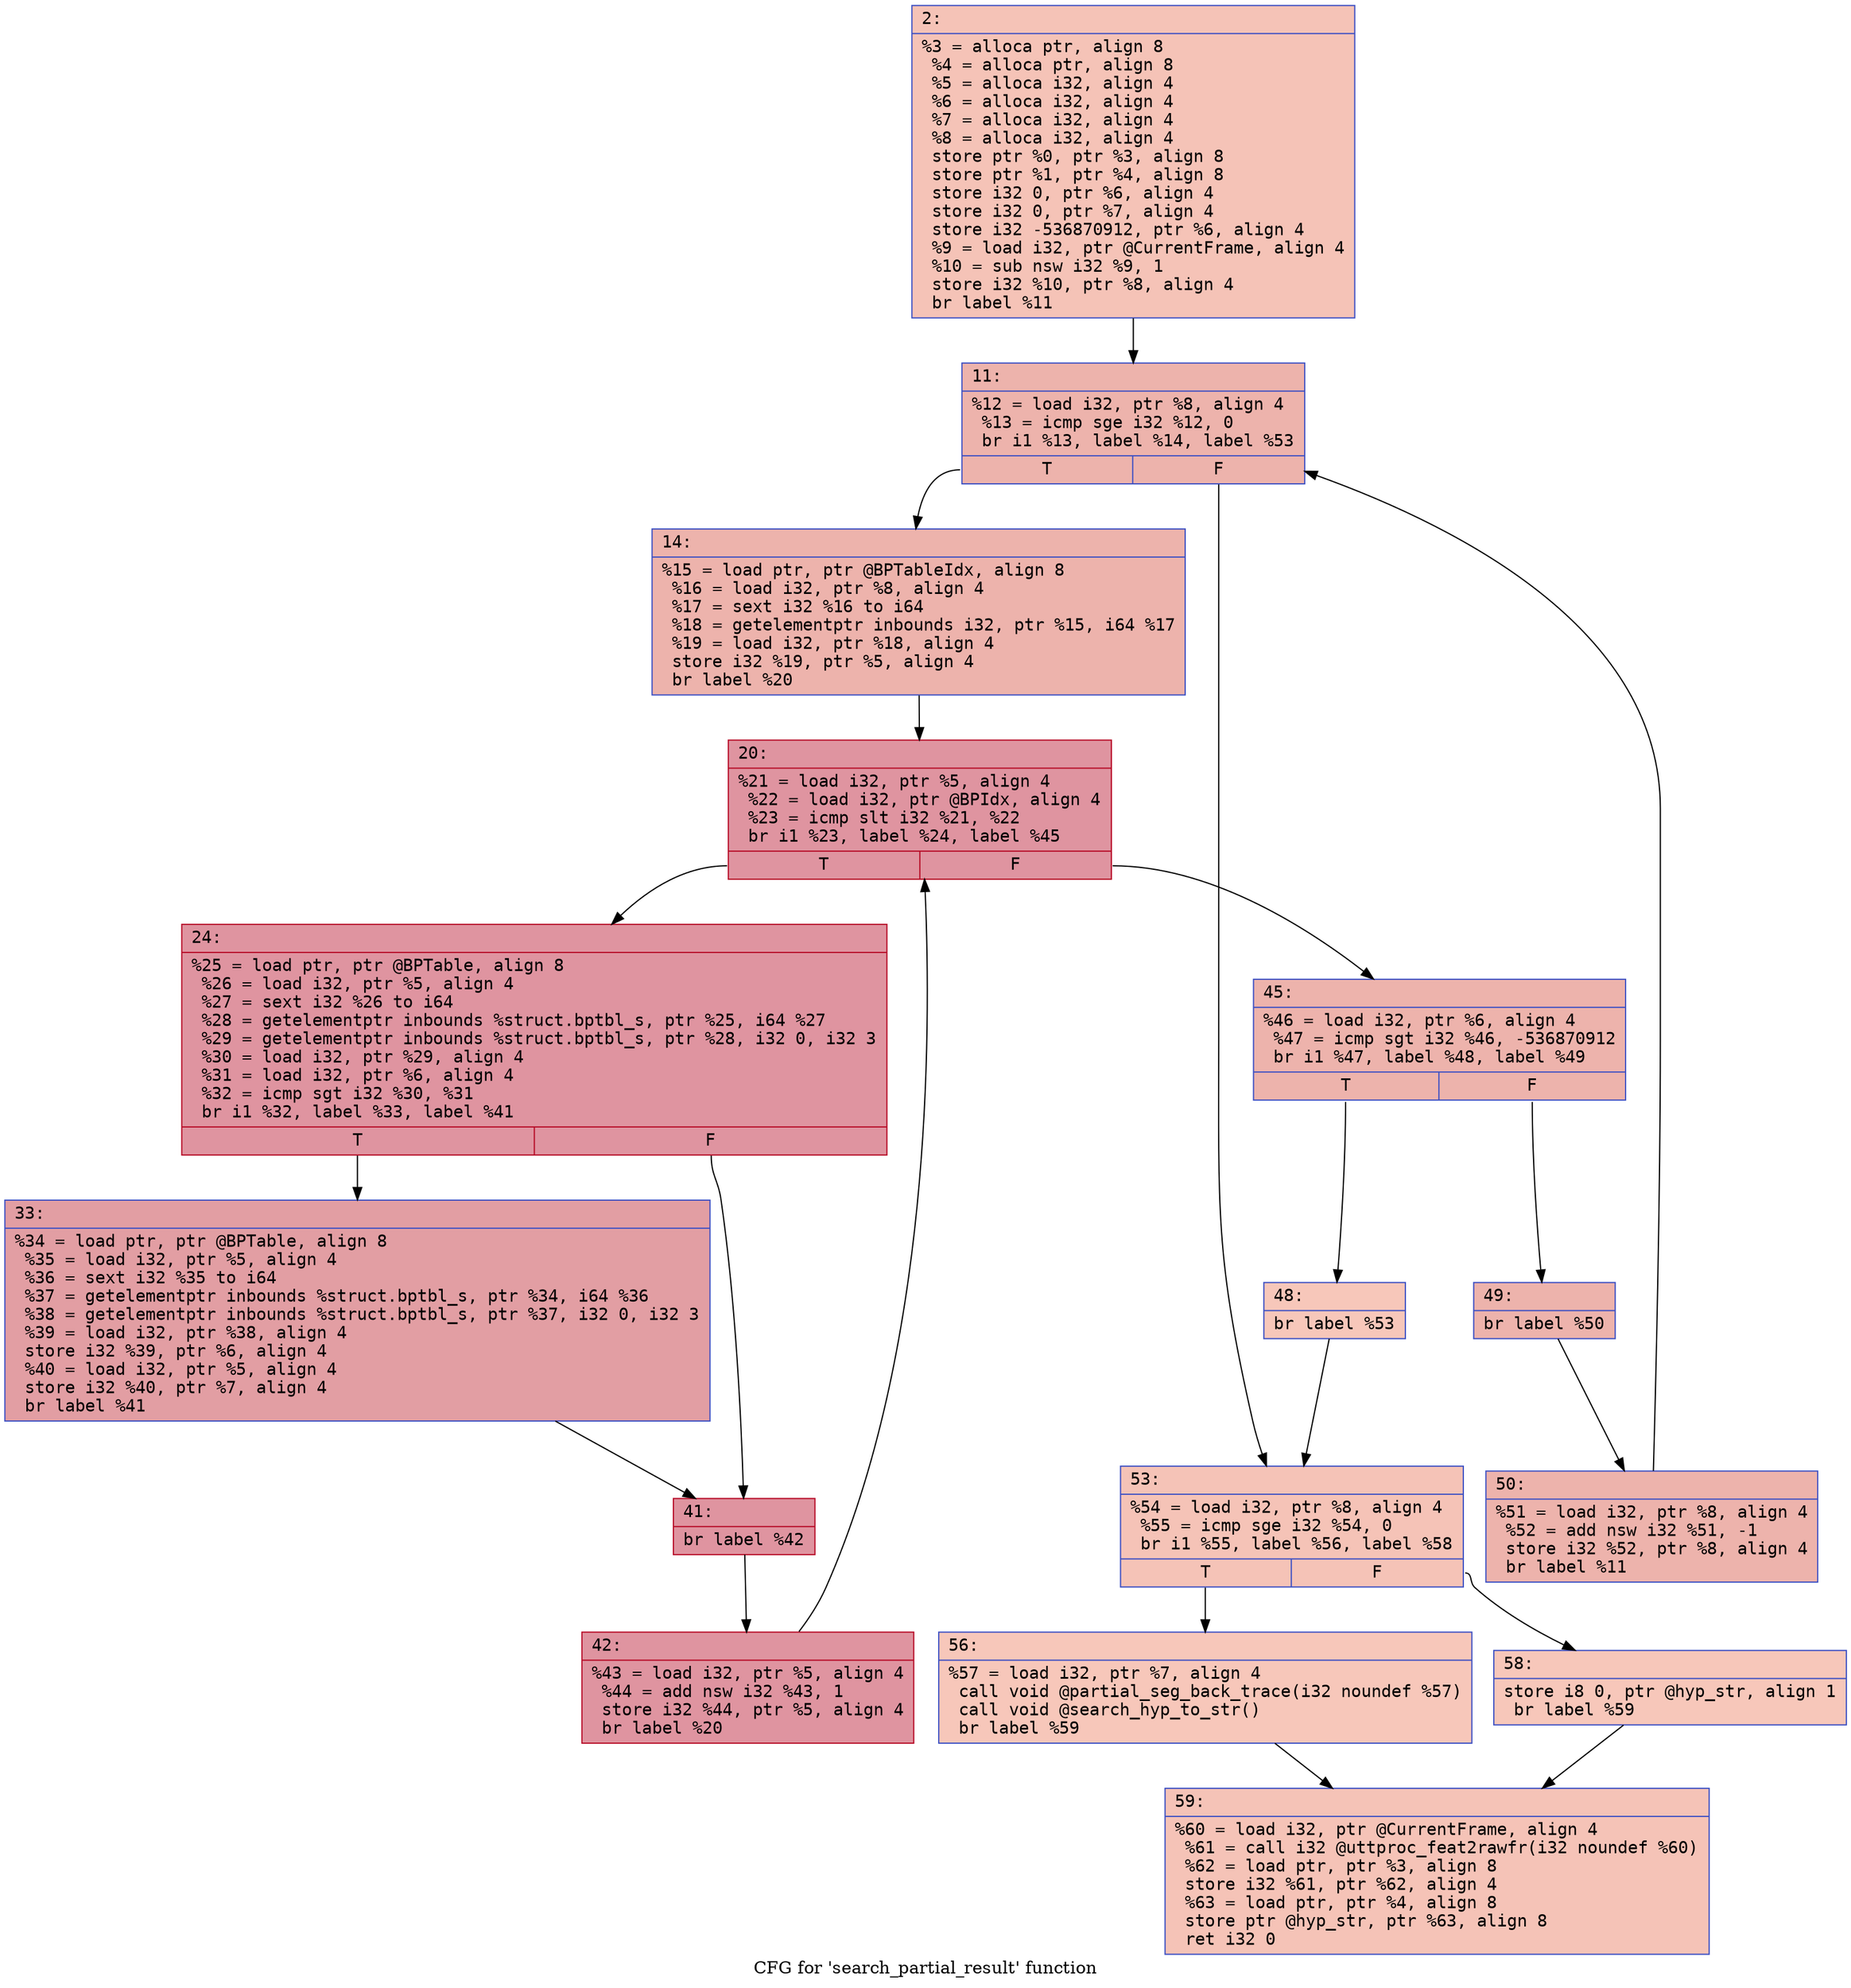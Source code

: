 digraph "CFG for 'search_partial_result' function" {
	label="CFG for 'search_partial_result' function";

	Node0x600002006120 [shape=record,color="#3d50c3ff", style=filled, fillcolor="#e8765c70" fontname="Courier",label="{2:\l|  %3 = alloca ptr, align 8\l  %4 = alloca ptr, align 8\l  %5 = alloca i32, align 4\l  %6 = alloca i32, align 4\l  %7 = alloca i32, align 4\l  %8 = alloca i32, align 4\l  store ptr %0, ptr %3, align 8\l  store ptr %1, ptr %4, align 8\l  store i32 0, ptr %6, align 4\l  store i32 0, ptr %7, align 4\l  store i32 -536870912, ptr %6, align 4\l  %9 = load i32, ptr @CurrentFrame, align 4\l  %10 = sub nsw i32 %9, 1\l  store i32 %10, ptr %8, align 4\l  br label %11\l}"];
	Node0x600002006120 -> Node0x600002006170[tooltip="2 -> 11\nProbability 100.00%" ];
	Node0x600002006170 [shape=record,color="#3d50c3ff", style=filled, fillcolor="#d6524470" fontname="Courier",label="{11:\l|  %12 = load i32, ptr %8, align 4\l  %13 = icmp sge i32 %12, 0\l  br i1 %13, label %14, label %53\l|{<s0>T|<s1>F}}"];
	Node0x600002006170:s0 -> Node0x6000020061c0[tooltip="11 -> 14\nProbability 96.88%" ];
	Node0x600002006170:s1 -> Node0x6000020064e0[tooltip="11 -> 53\nProbability 3.12%" ];
	Node0x6000020061c0 [shape=record,color="#3d50c3ff", style=filled, fillcolor="#d6524470" fontname="Courier",label="{14:\l|  %15 = load ptr, ptr @BPTableIdx, align 8\l  %16 = load i32, ptr %8, align 4\l  %17 = sext i32 %16 to i64\l  %18 = getelementptr inbounds i32, ptr %15, i64 %17\l  %19 = load i32, ptr %18, align 4\l  store i32 %19, ptr %5, align 4\l  br label %20\l}"];
	Node0x6000020061c0 -> Node0x600002006210[tooltip="14 -> 20\nProbability 100.00%" ];
	Node0x600002006210 [shape=record,color="#b70d28ff", style=filled, fillcolor="#b70d2870" fontname="Courier",label="{20:\l|  %21 = load i32, ptr %5, align 4\l  %22 = load i32, ptr @BPIdx, align 4\l  %23 = icmp slt i32 %21, %22\l  br i1 %23, label %24, label %45\l|{<s0>T|<s1>F}}"];
	Node0x600002006210:s0 -> Node0x600002006260[tooltip="20 -> 24\nProbability 96.88%" ];
	Node0x600002006210:s1 -> Node0x6000020063a0[tooltip="20 -> 45\nProbability 3.12%" ];
	Node0x600002006260 [shape=record,color="#b70d28ff", style=filled, fillcolor="#b70d2870" fontname="Courier",label="{24:\l|  %25 = load ptr, ptr @BPTable, align 8\l  %26 = load i32, ptr %5, align 4\l  %27 = sext i32 %26 to i64\l  %28 = getelementptr inbounds %struct.bptbl_s, ptr %25, i64 %27\l  %29 = getelementptr inbounds %struct.bptbl_s, ptr %28, i32 0, i32 3\l  %30 = load i32, ptr %29, align 4\l  %31 = load i32, ptr %6, align 4\l  %32 = icmp sgt i32 %30, %31\l  br i1 %32, label %33, label %41\l|{<s0>T|<s1>F}}"];
	Node0x600002006260:s0 -> Node0x6000020062b0[tooltip="24 -> 33\nProbability 50.00%" ];
	Node0x600002006260:s1 -> Node0x600002006300[tooltip="24 -> 41\nProbability 50.00%" ];
	Node0x6000020062b0 [shape=record,color="#3d50c3ff", style=filled, fillcolor="#be242e70" fontname="Courier",label="{33:\l|  %34 = load ptr, ptr @BPTable, align 8\l  %35 = load i32, ptr %5, align 4\l  %36 = sext i32 %35 to i64\l  %37 = getelementptr inbounds %struct.bptbl_s, ptr %34, i64 %36\l  %38 = getelementptr inbounds %struct.bptbl_s, ptr %37, i32 0, i32 3\l  %39 = load i32, ptr %38, align 4\l  store i32 %39, ptr %6, align 4\l  %40 = load i32, ptr %5, align 4\l  store i32 %40, ptr %7, align 4\l  br label %41\l}"];
	Node0x6000020062b0 -> Node0x600002006300[tooltip="33 -> 41\nProbability 100.00%" ];
	Node0x600002006300 [shape=record,color="#b70d28ff", style=filled, fillcolor="#b70d2870" fontname="Courier",label="{41:\l|  br label %42\l}"];
	Node0x600002006300 -> Node0x600002006350[tooltip="41 -> 42\nProbability 100.00%" ];
	Node0x600002006350 [shape=record,color="#b70d28ff", style=filled, fillcolor="#b70d2870" fontname="Courier",label="{42:\l|  %43 = load i32, ptr %5, align 4\l  %44 = add nsw i32 %43, 1\l  store i32 %44, ptr %5, align 4\l  br label %20\l}"];
	Node0x600002006350 -> Node0x600002006210[tooltip="42 -> 20\nProbability 100.00%" ];
	Node0x6000020063a0 [shape=record,color="#3d50c3ff", style=filled, fillcolor="#d6524470" fontname="Courier",label="{45:\l|  %46 = load i32, ptr %6, align 4\l  %47 = icmp sgt i32 %46, -536870912\l  br i1 %47, label %48, label %49\l|{<s0>T|<s1>F}}"];
	Node0x6000020063a0:s0 -> Node0x6000020063f0[tooltip="45 -> 48\nProbability 3.12%" ];
	Node0x6000020063a0:s1 -> Node0x600002006440[tooltip="45 -> 49\nProbability 96.88%" ];
	Node0x6000020063f0 [shape=record,color="#3d50c3ff", style=filled, fillcolor="#ec7f6370" fontname="Courier",label="{48:\l|  br label %53\l}"];
	Node0x6000020063f0 -> Node0x6000020064e0[tooltip="48 -> 53\nProbability 100.00%" ];
	Node0x600002006440 [shape=record,color="#3d50c3ff", style=filled, fillcolor="#d6524470" fontname="Courier",label="{49:\l|  br label %50\l}"];
	Node0x600002006440 -> Node0x600002006490[tooltip="49 -> 50\nProbability 100.00%" ];
	Node0x600002006490 [shape=record,color="#3d50c3ff", style=filled, fillcolor="#d6524470" fontname="Courier",label="{50:\l|  %51 = load i32, ptr %8, align 4\l  %52 = add nsw i32 %51, -1\l  store i32 %52, ptr %8, align 4\l  br label %11\l}"];
	Node0x600002006490 -> Node0x600002006170[tooltip="50 -> 11\nProbability 100.00%" ];
	Node0x6000020064e0 [shape=record,color="#3d50c3ff", style=filled, fillcolor="#e8765c70" fontname="Courier",label="{53:\l|  %54 = load i32, ptr %8, align 4\l  %55 = icmp sge i32 %54, 0\l  br i1 %55, label %56, label %58\l|{<s0>T|<s1>F}}"];
	Node0x6000020064e0:s0 -> Node0x600002006530[tooltip="53 -> 56\nProbability 50.00%" ];
	Node0x6000020064e0:s1 -> Node0x600002006580[tooltip="53 -> 58\nProbability 50.00%" ];
	Node0x600002006530 [shape=record,color="#3d50c3ff", style=filled, fillcolor="#ec7f6370" fontname="Courier",label="{56:\l|  %57 = load i32, ptr %7, align 4\l  call void @partial_seg_back_trace(i32 noundef %57)\l  call void @search_hyp_to_str()\l  br label %59\l}"];
	Node0x600002006530 -> Node0x6000020065d0[tooltip="56 -> 59\nProbability 100.00%" ];
	Node0x600002006580 [shape=record,color="#3d50c3ff", style=filled, fillcolor="#ec7f6370" fontname="Courier",label="{58:\l|  store i8 0, ptr @hyp_str, align 1\l  br label %59\l}"];
	Node0x600002006580 -> Node0x6000020065d0[tooltip="58 -> 59\nProbability 100.00%" ];
	Node0x6000020065d0 [shape=record,color="#3d50c3ff", style=filled, fillcolor="#e8765c70" fontname="Courier",label="{59:\l|  %60 = load i32, ptr @CurrentFrame, align 4\l  %61 = call i32 @uttproc_feat2rawfr(i32 noundef %60)\l  %62 = load ptr, ptr %3, align 8\l  store i32 %61, ptr %62, align 4\l  %63 = load ptr, ptr %4, align 8\l  store ptr @hyp_str, ptr %63, align 8\l  ret i32 0\l}"];
}
